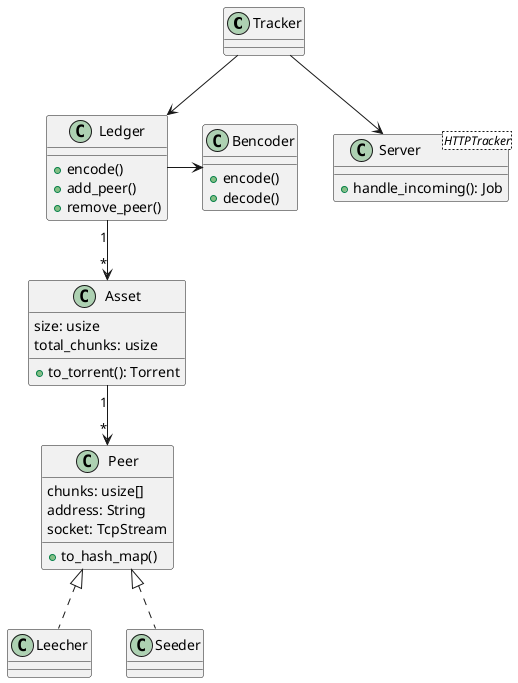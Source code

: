 @startuml

Tracker --> Ledger

Ledger "1" --> "*" Asset

Class Server<HTTPTracker> {
  + handle_incoming(): Job
}

Tracker --> Server

Class Asset {
  size: usize
  total_chunks: usize
  + to_torrent(): Torrent
}

Ledger -> Bencoder

Class Ledger {
  + encode()
  + add_peer()
  + remove_peer()
}

Class Bencoder {
  + encode()
  + decode()
}

Asset "1" --> "*" Peer

Class Leecher implements Peer
Class Seeder implements Peer

Class Peer {
  chunks: usize[]
  address: String
  socket: TcpStream

  + to_hash_map()
}

@enduml